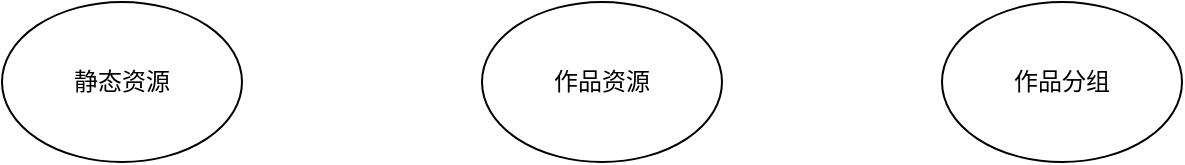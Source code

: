 <mxfile>
    <diagram id="9liSNh_71m_erC3_Y9Sg" name="第 1 页">
        <mxGraphModel dx="797" dy="697" grid="1" gridSize="10" guides="1" tooltips="1" connect="1" arrows="1" fold="1" page="1" pageScale="1" pageWidth="827" pageHeight="1169" math="0" shadow="0">
            <root>
                <mxCell id="0"/>
                <mxCell id="1" parent="0"/>
                <mxCell id="2" value="静态资源" style="ellipse;whiteSpace=wrap;html=1;" vertex="1" parent="1">
                    <mxGeometry x="70" y="200" width="120" height="80" as="geometry"/>
                </mxCell>
                <mxCell id="3" value="作品资源" style="ellipse;whiteSpace=wrap;html=1;" vertex="1" parent="1">
                    <mxGeometry x="310" y="200" width="120" height="80" as="geometry"/>
                </mxCell>
                <mxCell id="5" value="作品分组" style="ellipse;whiteSpace=wrap;html=1;" vertex="1" parent="1">
                    <mxGeometry x="540" y="200" width="120" height="80" as="geometry"/>
                </mxCell>
            </root>
        </mxGraphModel>
    </diagram>
</mxfile>